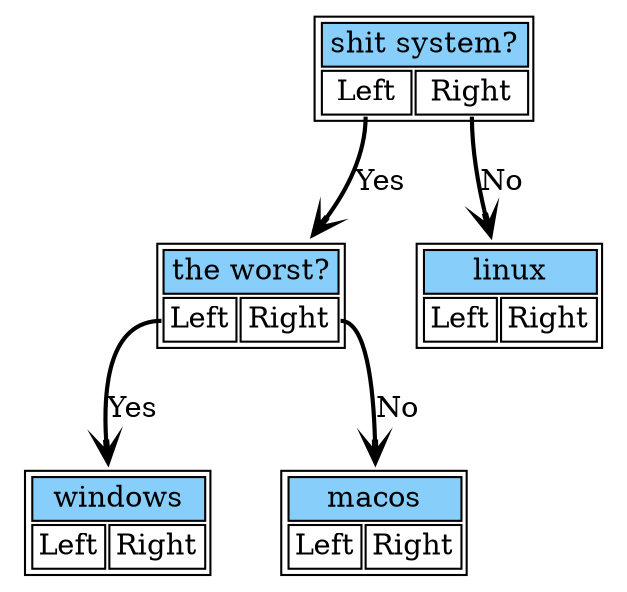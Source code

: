 digraph dump_graph {
	rankdir=TV; 
node0x55708119c350 [shape=plaintext
					label=<<table border='1' cellborder='1'>
					<tr><td colspan="2" bgcolor="lightskyblue" >windows</td></tr>
					<tr><td port= "lchild">Left</td><td port="rchild">Right</td></tr>
				</table>>];
node0x55708119c2f0 [shape=plaintext
					label=<<table border='1' cellborder='1'>
					<tr><td colspan="2" bgcolor="lightskyblue" >the worst?</td></tr>
					<tr><td port= "lchild">Left</td><td port="rchild">Right</td></tr>
				</table>>];
	node0x55708119c2f0:lchild -> node0x55708119c350[style=bold, arrowhead=vee label = "Yes"];
	node0x55708119c2f0:rchild -> node0x55708119c380[style=bold, arrowhead=vee label = "No"];
node0x55708119c380 [shape=plaintext
					label=<<table border='1' cellborder='1'>
					<tr><td colspan="2" bgcolor="lightskyblue" >macos</td></tr>
					<tr><td port= "lchild">Left</td><td port="rchild">Right</td></tr>
				</table>>];
node0x55708119beb0 [shape=plaintext
					label=<<table border='1' cellborder='1'>
					<tr><td colspan="2" bgcolor="lightskyblue" >shit system?</td></tr>
					<tr><td port= "lchild">Left</td><td port="rchild">Right</td></tr>
				</table>>];
	node0x55708119beb0:lchild -> node0x55708119c2f0[style=bold, arrowhead=vee label = "Yes"];
	node0x55708119beb0:rchild -> node0x55708119c320[style=bold, arrowhead=vee label = "No"];
node0x55708119c320 [shape=plaintext
					label=<<table border='1' cellborder='1'>
					<tr><td colspan="2" bgcolor="lightskyblue" >linux</td></tr>
					<tr><td port= "lchild">Left</td><td port="rchild">Right</td></tr>
				</table>>];
}
